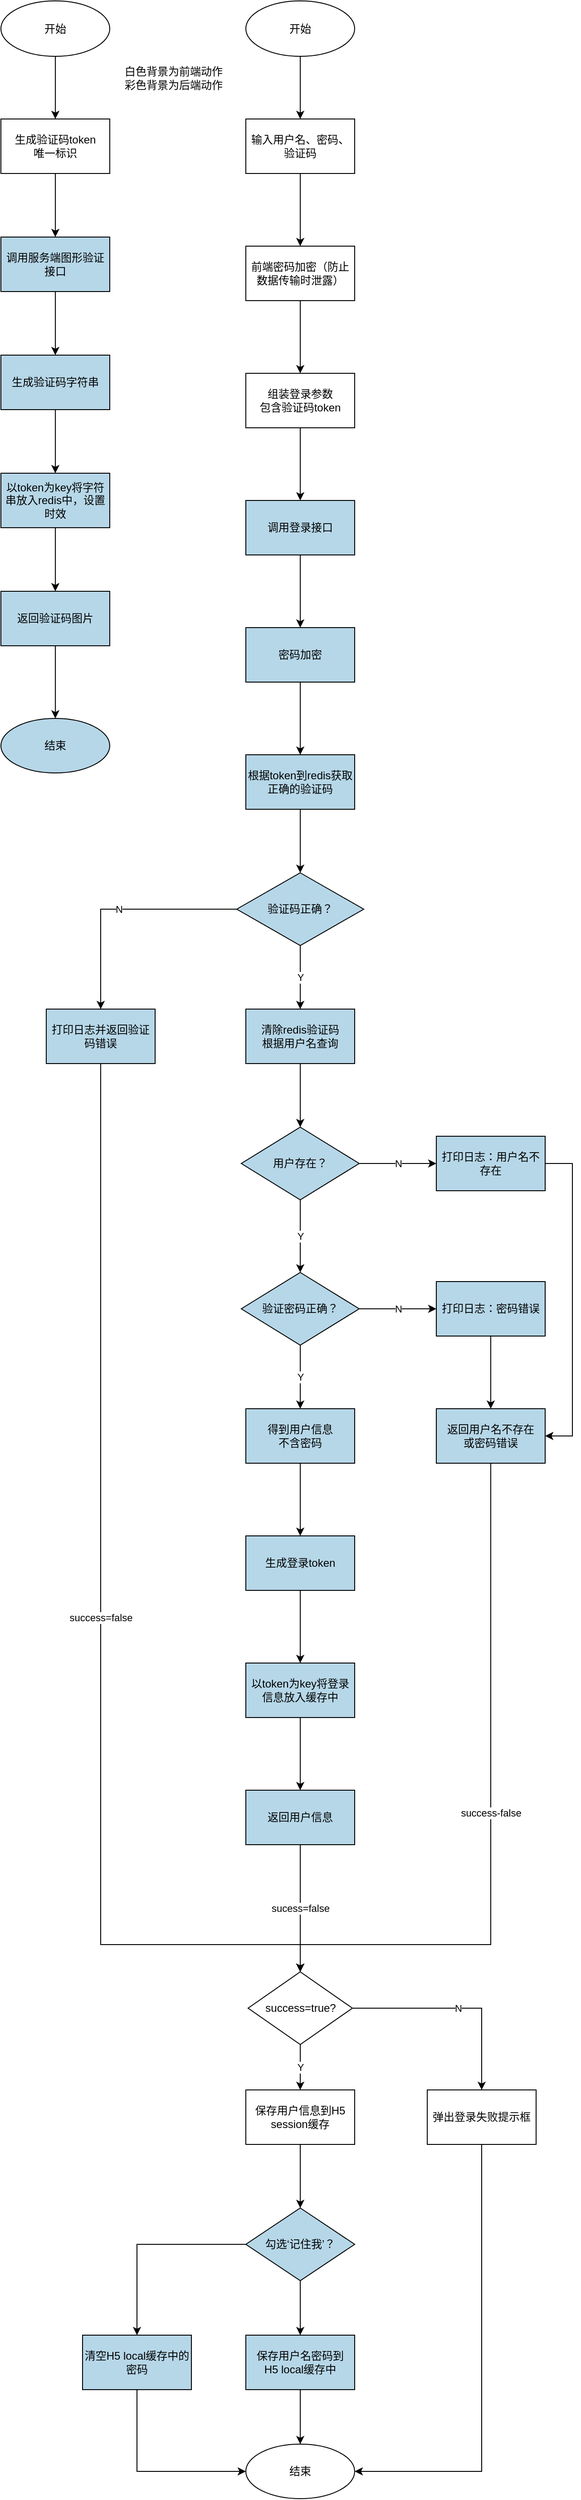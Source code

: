 <mxfile version="14.6.12" type="github">
  <diagram id="d6FZygUJHuY2WhgeGZ7e" name="Page-1">
    <mxGraphModel dx="1082" dy="836" grid="1" gridSize="10" guides="1" tooltips="1" connect="1" arrows="1" fold="1" page="1" pageScale="1" pageWidth="850" pageHeight="1100" math="0" shadow="0">
      <root>
        <mxCell id="0" />
        <mxCell id="1" parent="0" />
        <mxCell id="FqFYivniVrYj0mMcYrMc-3" value="" style="edgeStyle=orthogonalEdgeStyle;rounded=0;orthogonalLoop=1;jettySize=auto;html=1;" parent="1" source="FqFYivniVrYj0mMcYrMc-1" target="FqFYivniVrYj0mMcYrMc-2" edge="1">
          <mxGeometry relative="1" as="geometry" />
        </mxCell>
        <mxCell id="FqFYivniVrYj0mMcYrMc-1" value="开始" style="ellipse;whiteSpace=wrap;html=1;" parent="1" vertex="1">
          <mxGeometry x="110" y="130" width="120" height="61" as="geometry" />
        </mxCell>
        <mxCell id="CE7ioUIo4Vw0ZdpwF3fm-12" value="" style="edgeStyle=orthogonalEdgeStyle;rounded=0;orthogonalLoop=1;jettySize=auto;html=1;" edge="1" parent="1" source="FqFYivniVrYj0mMcYrMc-2" target="CE7ioUIo4Vw0ZdpwF3fm-11">
          <mxGeometry relative="1" as="geometry" />
        </mxCell>
        <mxCell id="FqFYivniVrYj0mMcYrMc-2" value="生成验证码token&lt;br&gt;唯一标识" style="whiteSpace=wrap;html=1;direction=west;" parent="1" vertex="1">
          <mxGeometry x="110" y="260" width="120" height="60" as="geometry" />
        </mxCell>
        <mxCell id="CE7ioUIo4Vw0ZdpwF3fm-21" value="" style="edgeStyle=orthogonalEdgeStyle;rounded=0;orthogonalLoop=1;jettySize=auto;html=1;" edge="1" parent="1" source="CE7ioUIo4Vw0ZdpwF3fm-11" target="CE7ioUIo4Vw0ZdpwF3fm-20">
          <mxGeometry relative="1" as="geometry" />
        </mxCell>
        <mxCell id="CE7ioUIo4Vw0ZdpwF3fm-11" value="调用服务端图形验证接口" style="whiteSpace=wrap;html=1;direction=west;fillColor=#b6d7e8;" vertex="1" parent="1">
          <mxGeometry x="110" y="390" width="120" height="60" as="geometry" />
        </mxCell>
        <mxCell id="CE7ioUIo4Vw0ZdpwF3fm-19" value="白色背景为前端动作&lt;br&gt;彩色背景为后端动作" style="text;html=1;resizable=0;autosize=1;align=center;verticalAlign=middle;points=[];fillColor=none;strokeColor=none;rounded=0;" vertex="1" parent="1">
          <mxGeometry x="240" y="200" width="120" height="30" as="geometry" />
        </mxCell>
        <mxCell id="CE7ioUIo4Vw0ZdpwF3fm-24" value="" style="edgeStyle=orthogonalEdgeStyle;rounded=0;orthogonalLoop=1;jettySize=auto;html=1;" edge="1" parent="1" source="CE7ioUIo4Vw0ZdpwF3fm-20" target="CE7ioUIo4Vw0ZdpwF3fm-23">
          <mxGeometry relative="1" as="geometry" />
        </mxCell>
        <mxCell id="CE7ioUIo4Vw0ZdpwF3fm-20" value="生成验证码字符串" style="whiteSpace=wrap;html=1;fillColor=#b6d7e8;" vertex="1" parent="1">
          <mxGeometry x="110" y="520" width="120" height="60" as="geometry" />
        </mxCell>
        <mxCell id="CE7ioUIo4Vw0ZdpwF3fm-26" value="" style="edgeStyle=orthogonalEdgeStyle;rounded=0;orthogonalLoop=1;jettySize=auto;html=1;" edge="1" parent="1" source="CE7ioUIo4Vw0ZdpwF3fm-23" target="CE7ioUIo4Vw0ZdpwF3fm-25">
          <mxGeometry relative="1" as="geometry" />
        </mxCell>
        <mxCell id="CE7ioUIo4Vw0ZdpwF3fm-23" value="以token为key将字符串放入redis中，设置时效" style="whiteSpace=wrap;html=1;fillColor=#b6d7e8;" vertex="1" parent="1">
          <mxGeometry x="110" y="650" width="120" height="60" as="geometry" />
        </mxCell>
        <mxCell id="CE7ioUIo4Vw0ZdpwF3fm-28" value="" style="edgeStyle=orthogonalEdgeStyle;rounded=0;orthogonalLoop=1;jettySize=auto;html=1;" edge="1" parent="1" source="CE7ioUIo4Vw0ZdpwF3fm-25" target="CE7ioUIo4Vw0ZdpwF3fm-27">
          <mxGeometry relative="1" as="geometry" />
        </mxCell>
        <mxCell id="CE7ioUIo4Vw0ZdpwF3fm-25" value="返回验证码图片" style="whiteSpace=wrap;html=1;fillColor=#b6d7e8;" vertex="1" parent="1">
          <mxGeometry x="110" y="780" width="120" height="60" as="geometry" />
        </mxCell>
        <mxCell id="CE7ioUIo4Vw0ZdpwF3fm-27" value="结束" style="ellipse;whiteSpace=wrap;html=1;fillColor=#b6d7e8;" vertex="1" parent="1">
          <mxGeometry x="110" y="920" width="120" height="60" as="geometry" />
        </mxCell>
        <mxCell id="CE7ioUIo4Vw0ZdpwF3fm-33" value="" style="edgeStyle=orthogonalEdgeStyle;rounded=0;orthogonalLoop=1;jettySize=auto;html=1;" edge="1" parent="1" source="CE7ioUIo4Vw0ZdpwF3fm-31" target="CE7ioUIo4Vw0ZdpwF3fm-32">
          <mxGeometry relative="1" as="geometry" />
        </mxCell>
        <mxCell id="CE7ioUIo4Vw0ZdpwF3fm-31" value="开始" style="ellipse;whiteSpace=wrap;html=1;" vertex="1" parent="1">
          <mxGeometry x="380" y="130" width="120" height="61" as="geometry" />
        </mxCell>
        <mxCell id="CE7ioUIo4Vw0ZdpwF3fm-35" value="" style="edgeStyle=orthogonalEdgeStyle;rounded=0;orthogonalLoop=1;jettySize=auto;html=1;" edge="1" parent="1" source="CE7ioUIo4Vw0ZdpwF3fm-32" target="CE7ioUIo4Vw0ZdpwF3fm-34">
          <mxGeometry relative="1" as="geometry" />
        </mxCell>
        <mxCell id="CE7ioUIo4Vw0ZdpwF3fm-32" value="输入用户名、密码、验证码" style="whiteSpace=wrap;html=1;" vertex="1" parent="1">
          <mxGeometry x="380" y="260" width="120" height="60" as="geometry" />
        </mxCell>
        <mxCell id="CE7ioUIo4Vw0ZdpwF3fm-39" value="" style="edgeStyle=orthogonalEdgeStyle;rounded=0;orthogonalLoop=1;jettySize=auto;html=1;" edge="1" parent="1" source="CE7ioUIo4Vw0ZdpwF3fm-34" target="CE7ioUIo4Vw0ZdpwF3fm-38">
          <mxGeometry relative="1" as="geometry" />
        </mxCell>
        <mxCell id="CE7ioUIo4Vw0ZdpwF3fm-34" value="前端密码加密（防止数据传输时泄露）" style="whiteSpace=wrap;html=1;" vertex="1" parent="1">
          <mxGeometry x="380" y="400" width="120" height="60" as="geometry" />
        </mxCell>
        <mxCell id="CE7ioUIo4Vw0ZdpwF3fm-43" style="edgeStyle=orthogonalEdgeStyle;rounded=0;orthogonalLoop=1;jettySize=auto;html=1;" edge="1" parent="1" source="CE7ioUIo4Vw0ZdpwF3fm-38" target="CE7ioUIo4Vw0ZdpwF3fm-42">
          <mxGeometry relative="1" as="geometry" />
        </mxCell>
        <mxCell id="CE7ioUIo4Vw0ZdpwF3fm-38" value="组装登录参数&lt;br&gt;包含验证码token" style="whiteSpace=wrap;html=1;" vertex="1" parent="1">
          <mxGeometry x="380" y="540" width="120" height="60" as="geometry" />
        </mxCell>
        <mxCell id="CE7ioUIo4Vw0ZdpwF3fm-45" value="" style="edgeStyle=orthogonalEdgeStyle;rounded=0;orthogonalLoop=1;jettySize=auto;html=1;" edge="1" parent="1" source="CE7ioUIo4Vw0ZdpwF3fm-42" target="CE7ioUIo4Vw0ZdpwF3fm-44">
          <mxGeometry relative="1" as="geometry" />
        </mxCell>
        <mxCell id="CE7ioUIo4Vw0ZdpwF3fm-42" value="调用登录接口" style="whiteSpace=wrap;html=1;fillColor=#b6d7e8;" vertex="1" parent="1">
          <mxGeometry x="380" y="680" width="120" height="60" as="geometry" />
        </mxCell>
        <mxCell id="CE7ioUIo4Vw0ZdpwF3fm-47" value="" style="edgeStyle=orthogonalEdgeStyle;rounded=0;orthogonalLoop=1;jettySize=auto;html=1;" edge="1" parent="1" source="CE7ioUIo4Vw0ZdpwF3fm-44" target="CE7ioUIo4Vw0ZdpwF3fm-46">
          <mxGeometry relative="1" as="geometry" />
        </mxCell>
        <mxCell id="CE7ioUIo4Vw0ZdpwF3fm-44" value="密码加密" style="whiteSpace=wrap;html=1;fillColor=#b6d7e8;" vertex="1" parent="1">
          <mxGeometry x="380" y="820" width="120" height="60" as="geometry" />
        </mxCell>
        <mxCell id="CE7ioUIo4Vw0ZdpwF3fm-49" value="" style="edgeStyle=orthogonalEdgeStyle;rounded=0;orthogonalLoop=1;jettySize=auto;html=1;" edge="1" parent="1" source="CE7ioUIo4Vw0ZdpwF3fm-46" target="CE7ioUIo4Vw0ZdpwF3fm-48">
          <mxGeometry relative="1" as="geometry" />
        </mxCell>
        <mxCell id="CE7ioUIo4Vw0ZdpwF3fm-46" value="根据token到redis获取正确的验证码" style="whiteSpace=wrap;html=1;fillColor=#b6d7e8;" vertex="1" parent="1">
          <mxGeometry x="380" y="960" width="120" height="60" as="geometry" />
        </mxCell>
        <mxCell id="CE7ioUIo4Vw0ZdpwF3fm-51" value="N" style="edgeStyle=orthogonalEdgeStyle;rounded=0;orthogonalLoop=1;jettySize=auto;html=1;" edge="1" parent="1" source="CE7ioUIo4Vw0ZdpwF3fm-48" target="CE7ioUIo4Vw0ZdpwF3fm-50">
          <mxGeometry relative="1" as="geometry" />
        </mxCell>
        <mxCell id="CE7ioUIo4Vw0ZdpwF3fm-53" value="Y" style="edgeStyle=orthogonalEdgeStyle;rounded=0;orthogonalLoop=1;jettySize=auto;html=1;" edge="1" parent="1" source="CE7ioUIo4Vw0ZdpwF3fm-48" target="CE7ioUIo4Vw0ZdpwF3fm-52">
          <mxGeometry relative="1" as="geometry" />
        </mxCell>
        <mxCell id="CE7ioUIo4Vw0ZdpwF3fm-48" value="验证码正确？" style="rhombus;whiteSpace=wrap;html=1;fillColor=#b6d7e8;" vertex="1" parent="1">
          <mxGeometry x="370" y="1090" width="140" height="80" as="geometry" />
        </mxCell>
        <mxCell id="CE7ioUIo4Vw0ZdpwF3fm-80" value="success=false" style="edgeStyle=orthogonalEdgeStyle;rounded=0;orthogonalLoop=1;jettySize=auto;html=1;exitX=0.5;exitY=1;exitDx=0;exitDy=0;" edge="1" parent="1" source="CE7ioUIo4Vw0ZdpwF3fm-50">
          <mxGeometry relative="1" as="geometry">
            <mxPoint x="440" y="2300" as="targetPoint" />
            <Array as="points">
              <mxPoint x="220" y="2270" />
              <mxPoint x="440" y="2270" />
            </Array>
          </mxGeometry>
        </mxCell>
        <mxCell id="CE7ioUIo4Vw0ZdpwF3fm-50" value="打印日志并返回验证码错误" style="whiteSpace=wrap;html=1;fillColor=#b6d7e8;" vertex="1" parent="1">
          <mxGeometry x="160" y="1240" width="120" height="60" as="geometry" />
        </mxCell>
        <mxCell id="CE7ioUIo4Vw0ZdpwF3fm-59" value="" style="edgeStyle=orthogonalEdgeStyle;rounded=0;orthogonalLoop=1;jettySize=auto;html=1;" edge="1" parent="1" source="CE7ioUIo4Vw0ZdpwF3fm-52" target="CE7ioUIo4Vw0ZdpwF3fm-58">
          <mxGeometry relative="1" as="geometry" />
        </mxCell>
        <mxCell id="CE7ioUIo4Vw0ZdpwF3fm-52" value="清除redis验证码&lt;br&gt;根据用户名查询" style="whiteSpace=wrap;html=1;fillColor=#b6d7e8;" vertex="1" parent="1">
          <mxGeometry x="380" y="1240" width="120" height="60" as="geometry" />
        </mxCell>
        <mxCell id="CE7ioUIo4Vw0ZdpwF3fm-61" value="Y" style="edgeStyle=orthogonalEdgeStyle;rounded=0;orthogonalLoop=1;jettySize=auto;html=1;" edge="1" parent="1" source="CE7ioUIo4Vw0ZdpwF3fm-58" target="CE7ioUIo4Vw0ZdpwF3fm-60">
          <mxGeometry relative="1" as="geometry">
            <Array as="points">
              <mxPoint x="440" y="1510" />
              <mxPoint x="440" y="1510" />
            </Array>
          </mxGeometry>
        </mxCell>
        <mxCell id="CE7ioUIo4Vw0ZdpwF3fm-63" value="N" style="edgeStyle=orthogonalEdgeStyle;rounded=0;orthogonalLoop=1;jettySize=auto;html=1;" edge="1" parent="1" source="CE7ioUIo4Vw0ZdpwF3fm-58" target="CE7ioUIo4Vw0ZdpwF3fm-62">
          <mxGeometry relative="1" as="geometry" />
        </mxCell>
        <mxCell id="CE7ioUIo4Vw0ZdpwF3fm-58" value="用户存在？" style="rhombus;whiteSpace=wrap;html=1;fillColor=#b6d7e8;" vertex="1" parent="1">
          <mxGeometry x="375" y="1370" width="130" height="80" as="geometry" />
        </mxCell>
        <mxCell id="CE7ioUIo4Vw0ZdpwF3fm-65" value="N" style="edgeStyle=orthogonalEdgeStyle;rounded=0;orthogonalLoop=1;jettySize=auto;html=1;" edge="1" parent="1" source="CE7ioUIo4Vw0ZdpwF3fm-60" target="CE7ioUIo4Vw0ZdpwF3fm-64">
          <mxGeometry relative="1" as="geometry" />
        </mxCell>
        <mxCell id="CE7ioUIo4Vw0ZdpwF3fm-71" value="Y" style="edgeStyle=orthogonalEdgeStyle;rounded=0;orthogonalLoop=1;jettySize=auto;html=1;" edge="1" parent="1" source="CE7ioUIo4Vw0ZdpwF3fm-60" target="CE7ioUIo4Vw0ZdpwF3fm-70">
          <mxGeometry relative="1" as="geometry" />
        </mxCell>
        <mxCell id="CE7ioUIo4Vw0ZdpwF3fm-60" value="验证密码正确？" style="rhombus;whiteSpace=wrap;html=1;fillColor=#b6d7e8;" vertex="1" parent="1">
          <mxGeometry x="375" y="1530" width="130" height="80" as="geometry" />
        </mxCell>
        <mxCell id="CE7ioUIo4Vw0ZdpwF3fm-69" style="edgeStyle=orthogonalEdgeStyle;rounded=0;orthogonalLoop=1;jettySize=auto;html=1;entryX=1;entryY=0.5;entryDx=0;entryDy=0;exitX=1;exitY=0.5;exitDx=0;exitDy=0;" edge="1" parent="1" source="CE7ioUIo4Vw0ZdpwF3fm-62" target="CE7ioUIo4Vw0ZdpwF3fm-66">
          <mxGeometry relative="1" as="geometry">
            <mxPoint x="810" y="1410" as="targetPoint" />
            <Array as="points">
              <mxPoint x="740" y="1410" />
              <mxPoint x="740" y="1710" />
            </Array>
          </mxGeometry>
        </mxCell>
        <mxCell id="CE7ioUIo4Vw0ZdpwF3fm-62" value="打印日志：用户名不存在" style="whiteSpace=wrap;html=1;fillColor=#b6d7e8;" vertex="1" parent="1">
          <mxGeometry x="590" y="1380" width="120" height="60" as="geometry" />
        </mxCell>
        <mxCell id="CE7ioUIo4Vw0ZdpwF3fm-67" value="" style="edgeStyle=orthogonalEdgeStyle;rounded=0;orthogonalLoop=1;jettySize=auto;html=1;" edge="1" parent="1" source="CE7ioUIo4Vw0ZdpwF3fm-64" target="CE7ioUIo4Vw0ZdpwF3fm-66">
          <mxGeometry relative="1" as="geometry" />
        </mxCell>
        <mxCell id="CE7ioUIo4Vw0ZdpwF3fm-64" value="打印日志：密码错误" style="whiteSpace=wrap;html=1;fillColor=#b6d7e8;" vertex="1" parent="1">
          <mxGeometry x="590" y="1540" width="120" height="60" as="geometry" />
        </mxCell>
        <mxCell id="CE7ioUIo4Vw0ZdpwF3fm-81" value="success-false" style="edgeStyle=orthogonalEdgeStyle;rounded=0;orthogonalLoop=1;jettySize=auto;html=1;entryX=0.5;entryY=0;entryDx=0;entryDy=0;" edge="1" parent="1" source="CE7ioUIo4Vw0ZdpwF3fm-66" target="CE7ioUIo4Vw0ZdpwF3fm-78">
          <mxGeometry relative="1" as="geometry">
            <Array as="points">
              <mxPoint x="650" y="2270" />
              <mxPoint x="440" y="2270" />
            </Array>
          </mxGeometry>
        </mxCell>
        <mxCell id="CE7ioUIo4Vw0ZdpwF3fm-66" value="返回用户名不存在&lt;br&gt;或密码错误" style="whiteSpace=wrap;html=1;fillColor=#b6d7e8;" vertex="1" parent="1">
          <mxGeometry x="590" y="1680" width="120" height="60" as="geometry" />
        </mxCell>
        <mxCell id="CE7ioUIo4Vw0ZdpwF3fm-73" value="" style="edgeStyle=orthogonalEdgeStyle;rounded=0;orthogonalLoop=1;jettySize=auto;html=1;" edge="1" parent="1" source="CE7ioUIo4Vw0ZdpwF3fm-70" target="CE7ioUIo4Vw0ZdpwF3fm-72">
          <mxGeometry relative="1" as="geometry" />
        </mxCell>
        <mxCell id="CE7ioUIo4Vw0ZdpwF3fm-70" value="得到用户信息&lt;br&gt;不含密码" style="whiteSpace=wrap;html=1;fillColor=#b6d7e8;" vertex="1" parent="1">
          <mxGeometry x="380" y="1680" width="120" height="60" as="geometry" />
        </mxCell>
        <mxCell id="CE7ioUIo4Vw0ZdpwF3fm-75" value="" style="edgeStyle=orthogonalEdgeStyle;rounded=0;orthogonalLoop=1;jettySize=auto;html=1;" edge="1" parent="1" source="CE7ioUIo4Vw0ZdpwF3fm-72" target="CE7ioUIo4Vw0ZdpwF3fm-74">
          <mxGeometry relative="1" as="geometry" />
        </mxCell>
        <mxCell id="CE7ioUIo4Vw0ZdpwF3fm-72" value="生成登录token" style="whiteSpace=wrap;html=1;fillColor=#b6d7e8;" vertex="1" parent="1">
          <mxGeometry x="380" y="1820" width="120" height="60" as="geometry" />
        </mxCell>
        <mxCell id="CE7ioUIo4Vw0ZdpwF3fm-77" value="" style="edgeStyle=orthogonalEdgeStyle;rounded=0;orthogonalLoop=1;jettySize=auto;html=1;" edge="1" parent="1" source="CE7ioUIo4Vw0ZdpwF3fm-74" target="CE7ioUIo4Vw0ZdpwF3fm-76">
          <mxGeometry relative="1" as="geometry" />
        </mxCell>
        <mxCell id="CE7ioUIo4Vw0ZdpwF3fm-74" value="以token为key将登录信息放入缓存中" style="whiteSpace=wrap;html=1;fillColor=#b6d7e8;" vertex="1" parent="1">
          <mxGeometry x="380" y="1960" width="120" height="60" as="geometry" />
        </mxCell>
        <mxCell id="CE7ioUIo4Vw0ZdpwF3fm-79" value="sucess=false" style="edgeStyle=orthogonalEdgeStyle;rounded=0;orthogonalLoop=1;jettySize=auto;html=1;" edge="1" parent="1" source="CE7ioUIo4Vw0ZdpwF3fm-76" target="CE7ioUIo4Vw0ZdpwF3fm-78">
          <mxGeometry relative="1" as="geometry" />
        </mxCell>
        <mxCell id="CE7ioUIo4Vw0ZdpwF3fm-76" value="返回用户信息" style="whiteSpace=wrap;html=1;fillColor=#b6d7e8;" vertex="1" parent="1">
          <mxGeometry x="380" y="2100" width="120" height="60" as="geometry" />
        </mxCell>
        <mxCell id="CE7ioUIo4Vw0ZdpwF3fm-83" value="N" style="edgeStyle=orthogonalEdgeStyle;rounded=0;orthogonalLoop=1;jettySize=auto;html=1;" edge="1" parent="1" source="CE7ioUIo4Vw0ZdpwF3fm-78" target="CE7ioUIo4Vw0ZdpwF3fm-82">
          <mxGeometry relative="1" as="geometry" />
        </mxCell>
        <mxCell id="CE7ioUIo4Vw0ZdpwF3fm-87" value="Y" style="edgeStyle=orthogonalEdgeStyle;rounded=0;orthogonalLoop=1;jettySize=auto;html=1;" edge="1" parent="1" source="CE7ioUIo4Vw0ZdpwF3fm-78" target="CE7ioUIo4Vw0ZdpwF3fm-86">
          <mxGeometry relative="1" as="geometry" />
        </mxCell>
        <mxCell id="CE7ioUIo4Vw0ZdpwF3fm-78" value="success=true?" style="rhombus;whiteSpace=wrap;html=1;fillColor=#fff;" vertex="1" parent="1">
          <mxGeometry x="382.5" y="2300" width="115" height="80" as="geometry" />
        </mxCell>
        <mxCell id="CE7ioUIo4Vw0ZdpwF3fm-85" value="" style="edgeStyle=orthogonalEdgeStyle;rounded=0;orthogonalLoop=1;jettySize=auto;html=1;" edge="1" parent="1" source="CE7ioUIo4Vw0ZdpwF3fm-82" target="CE7ioUIo4Vw0ZdpwF3fm-84">
          <mxGeometry relative="1" as="geometry">
            <Array as="points">
              <mxPoint x="640" y="2850" />
            </Array>
          </mxGeometry>
        </mxCell>
        <mxCell id="CE7ioUIo4Vw0ZdpwF3fm-82" value="弹出登录失败提示框" style="whiteSpace=wrap;html=1;fillColor=#fff;" vertex="1" parent="1">
          <mxGeometry x="580" y="2430" width="120" height="60" as="geometry" />
        </mxCell>
        <mxCell id="CE7ioUIo4Vw0ZdpwF3fm-84" value="结束" style="ellipse;whiteSpace=wrap;html=1;fillColor=#fff;" vertex="1" parent="1">
          <mxGeometry x="380" y="2820" width="120" height="60" as="geometry" />
        </mxCell>
        <mxCell id="CE7ioUIo4Vw0ZdpwF3fm-89" value="" style="edgeStyle=orthogonalEdgeStyle;rounded=0;orthogonalLoop=1;jettySize=auto;html=1;" edge="1" parent="1" source="CE7ioUIo4Vw0ZdpwF3fm-86" target="CE7ioUIo4Vw0ZdpwF3fm-88">
          <mxGeometry relative="1" as="geometry" />
        </mxCell>
        <mxCell id="CE7ioUIo4Vw0ZdpwF3fm-86" value="保存用户信息到H5 session缓存" style="whiteSpace=wrap;html=1;fillColor=#fff;" vertex="1" parent="1">
          <mxGeometry x="380" y="2430" width="120" height="60" as="geometry" />
        </mxCell>
        <mxCell id="CE7ioUIo4Vw0ZdpwF3fm-91" value="" style="edgeStyle=orthogonalEdgeStyle;rounded=0;orthogonalLoop=1;jettySize=auto;html=1;" edge="1" parent="1" source="CE7ioUIo4Vw0ZdpwF3fm-88" target="CE7ioUIo4Vw0ZdpwF3fm-90">
          <mxGeometry relative="1" as="geometry" />
        </mxCell>
        <mxCell id="CE7ioUIo4Vw0ZdpwF3fm-88" value="勾选‘记住我’？" style="rhombus;whiteSpace=wrap;html=1;fillColor=#B6D7E8;" vertex="1" parent="1">
          <mxGeometry x="380" y="2560" width="120" height="80" as="geometry" />
        </mxCell>
        <mxCell id="CE7ioUIo4Vw0ZdpwF3fm-93" value="" style="edgeStyle=orthogonalEdgeStyle;rounded=0;orthogonalLoop=1;jettySize=auto;html=1;exitX=0;exitY=0.5;exitDx=0;exitDy=0;" edge="1" parent="1" source="CE7ioUIo4Vw0ZdpwF3fm-88" target="CE7ioUIo4Vw0ZdpwF3fm-92">
          <mxGeometry relative="1" as="geometry" />
        </mxCell>
        <mxCell id="CE7ioUIo4Vw0ZdpwF3fm-95" value="" style="edgeStyle=orthogonalEdgeStyle;rounded=0;orthogonalLoop=1;jettySize=auto;html=1;" edge="1" parent="1" source="CE7ioUIo4Vw0ZdpwF3fm-90" target="CE7ioUIo4Vw0ZdpwF3fm-84">
          <mxGeometry relative="1" as="geometry" />
        </mxCell>
        <mxCell id="CE7ioUIo4Vw0ZdpwF3fm-90" value="保存用户名密码到&lt;br&gt;H5 local缓存中" style="whiteSpace=wrap;html=1;fillColor=#B6D7E8;" vertex="1" parent="1">
          <mxGeometry x="380" y="2700" width="120" height="60" as="geometry" />
        </mxCell>
        <mxCell id="CE7ioUIo4Vw0ZdpwF3fm-94" style="edgeStyle=orthogonalEdgeStyle;rounded=0;orthogonalLoop=1;jettySize=auto;html=1;entryX=0;entryY=0.5;entryDx=0;entryDy=0;" edge="1" parent="1" source="CE7ioUIo4Vw0ZdpwF3fm-92" target="CE7ioUIo4Vw0ZdpwF3fm-84">
          <mxGeometry relative="1" as="geometry">
            <Array as="points">
              <mxPoint x="260" y="2850" />
            </Array>
          </mxGeometry>
        </mxCell>
        <mxCell id="CE7ioUIo4Vw0ZdpwF3fm-92" value="清空H5 local缓存中的密码" style="whiteSpace=wrap;html=1;fillColor=#B6D7E8;" vertex="1" parent="1">
          <mxGeometry x="200" y="2700" width="120" height="60" as="geometry" />
        </mxCell>
      </root>
    </mxGraphModel>
  </diagram>
</mxfile>
